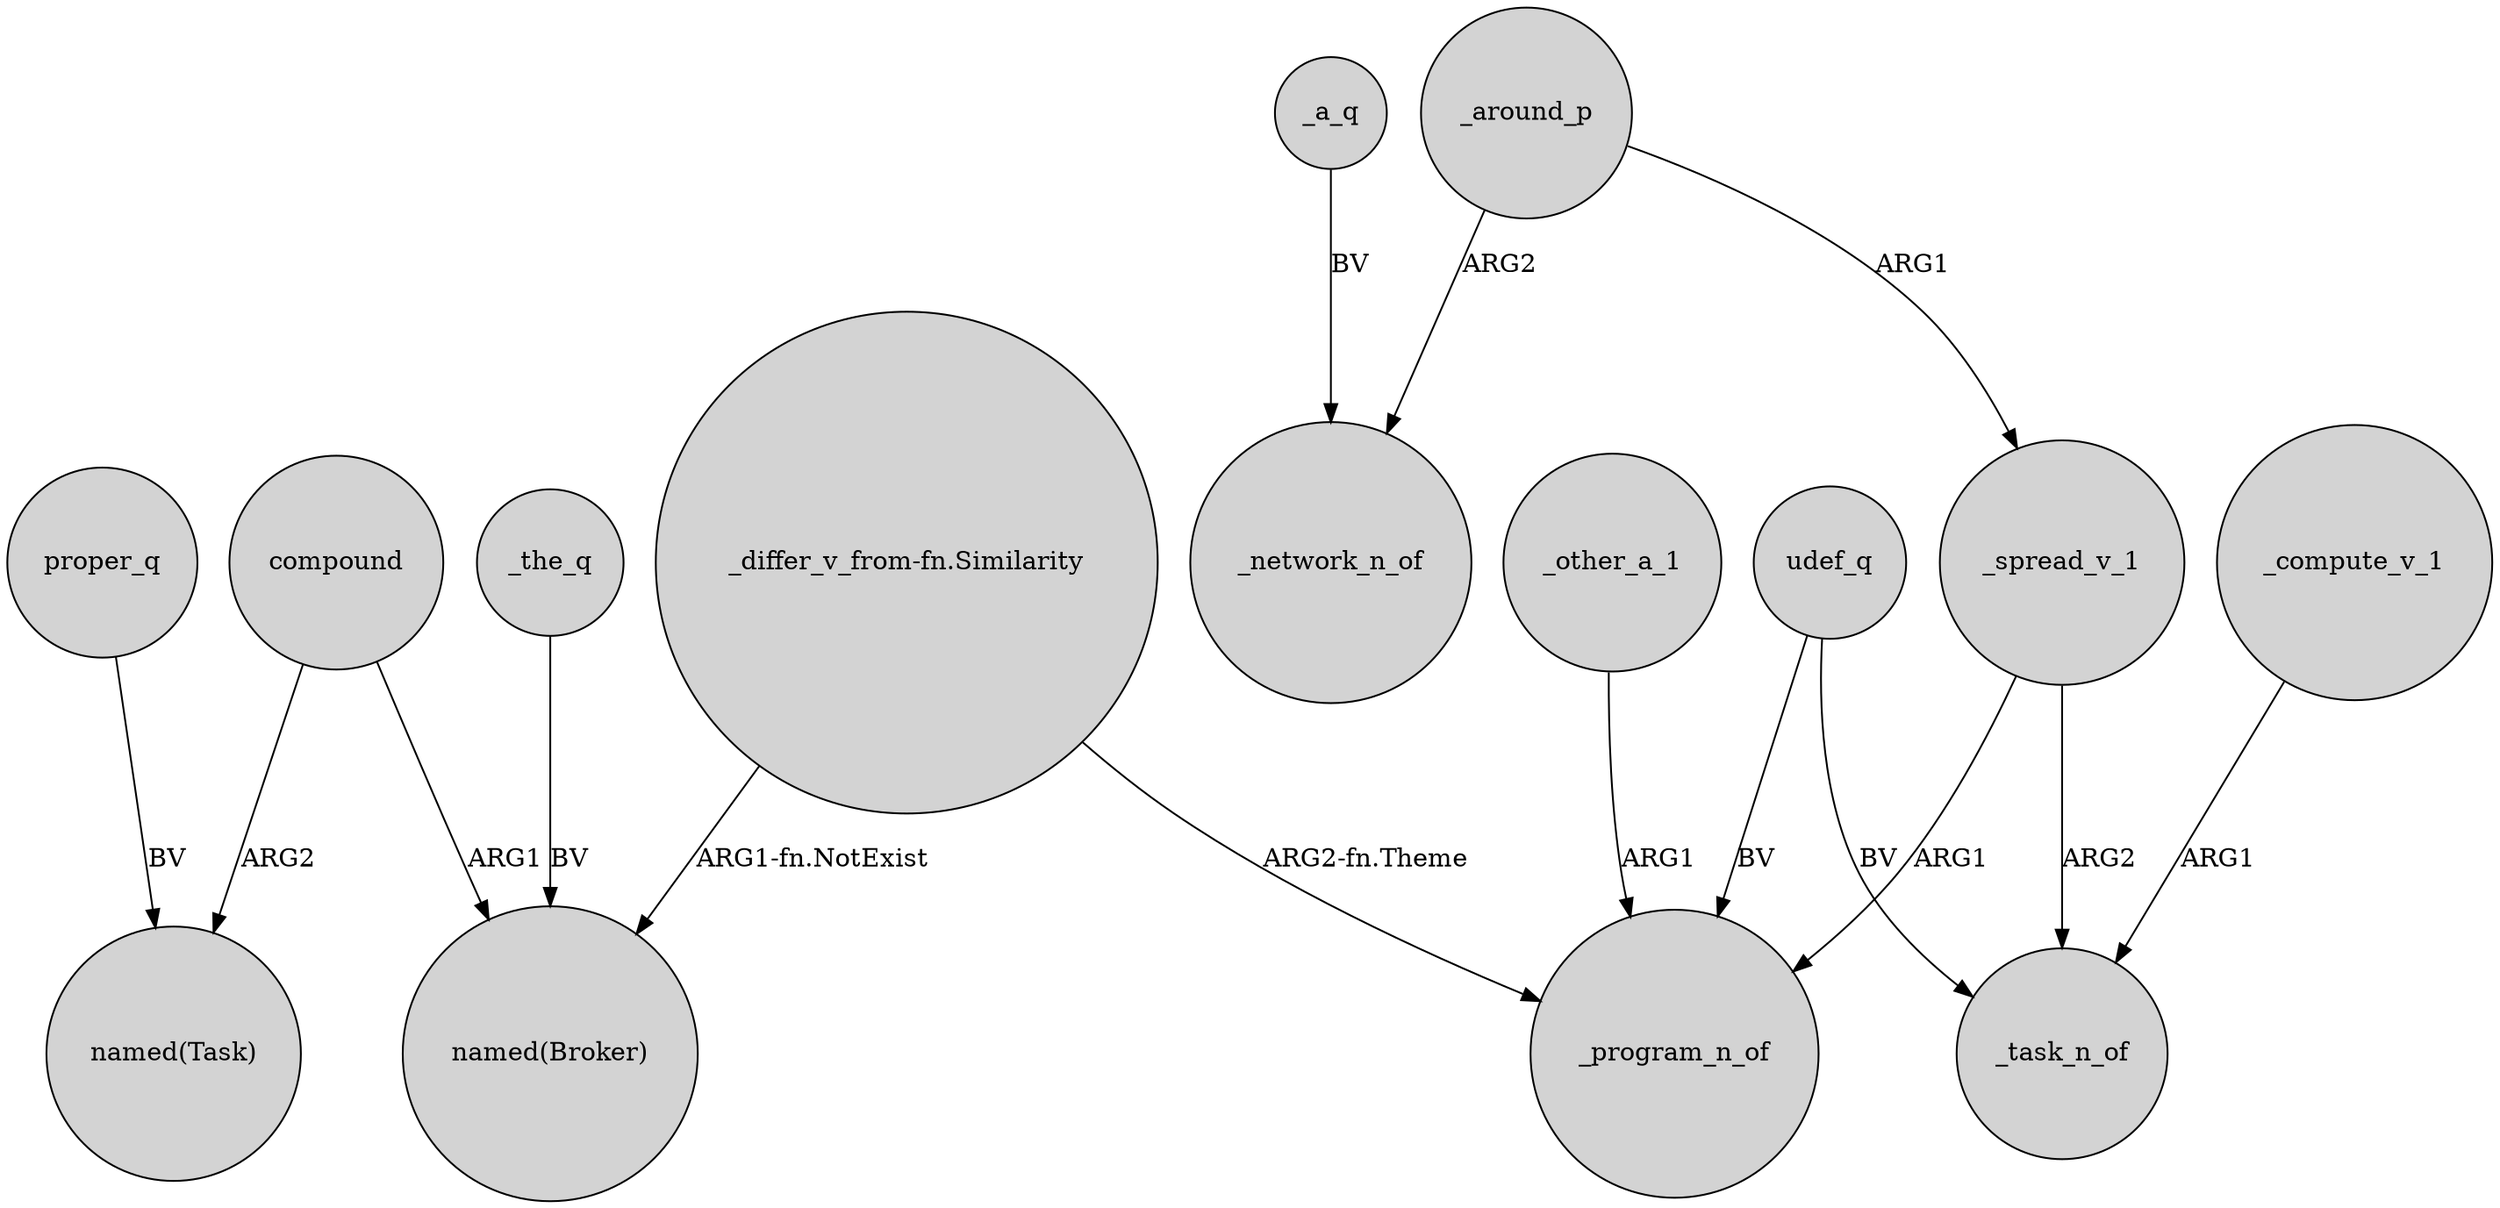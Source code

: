 digraph {
	node [shape=circle style=filled]
	proper_q -> "named(Task)" [label=BV]
	compound -> "named(Broker)" [label=ARG1]
	_around_p -> _spread_v_1 [label=ARG1]
	udef_q -> _program_n_of [label=BV]
	_spread_v_1 -> _task_n_of [label=ARG2]
	_other_a_1 -> _program_n_of [label=ARG1]
	_around_p -> _network_n_of [label=ARG2]
	"_differ_v_from-fn.Similarity" -> "named(Broker)" [label="ARG1-fn.NotExist"]
	udef_q -> _task_n_of [label=BV]
	"_differ_v_from-fn.Similarity" -> _program_n_of [label="ARG2-fn.Theme"]
	_the_q -> "named(Broker)" [label=BV]
	compound -> "named(Task)" [label=ARG2]
	_spread_v_1 -> _program_n_of [label=ARG1]
	_a_q -> _network_n_of [label=BV]
	_compute_v_1 -> _task_n_of [label=ARG1]
}
